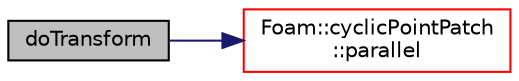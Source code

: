 digraph "doTransform"
{
  bgcolor="transparent";
  edge [fontname="Helvetica",fontsize="10",labelfontname="Helvetica",labelfontsize="10"];
  node [fontname="Helvetica",fontsize="10",shape=record];
  rankdir="LR";
  Node182 [label="doTransform",height=0.2,width=0.4,color="black", fillcolor="grey75", style="filled", fontcolor="black"];
  Node182 -> Node183 [color="midnightblue",fontsize="10",style="solid",fontname="Helvetica"];
  Node183 [label="Foam::cyclicPointPatch\l::parallel",height=0.2,width=0.4,color="red",URL="$a28429.html#a43c63a53e603cc6b858e46a01e6213d4",tooltip="Are the cyclic planes parallel. "];
}
